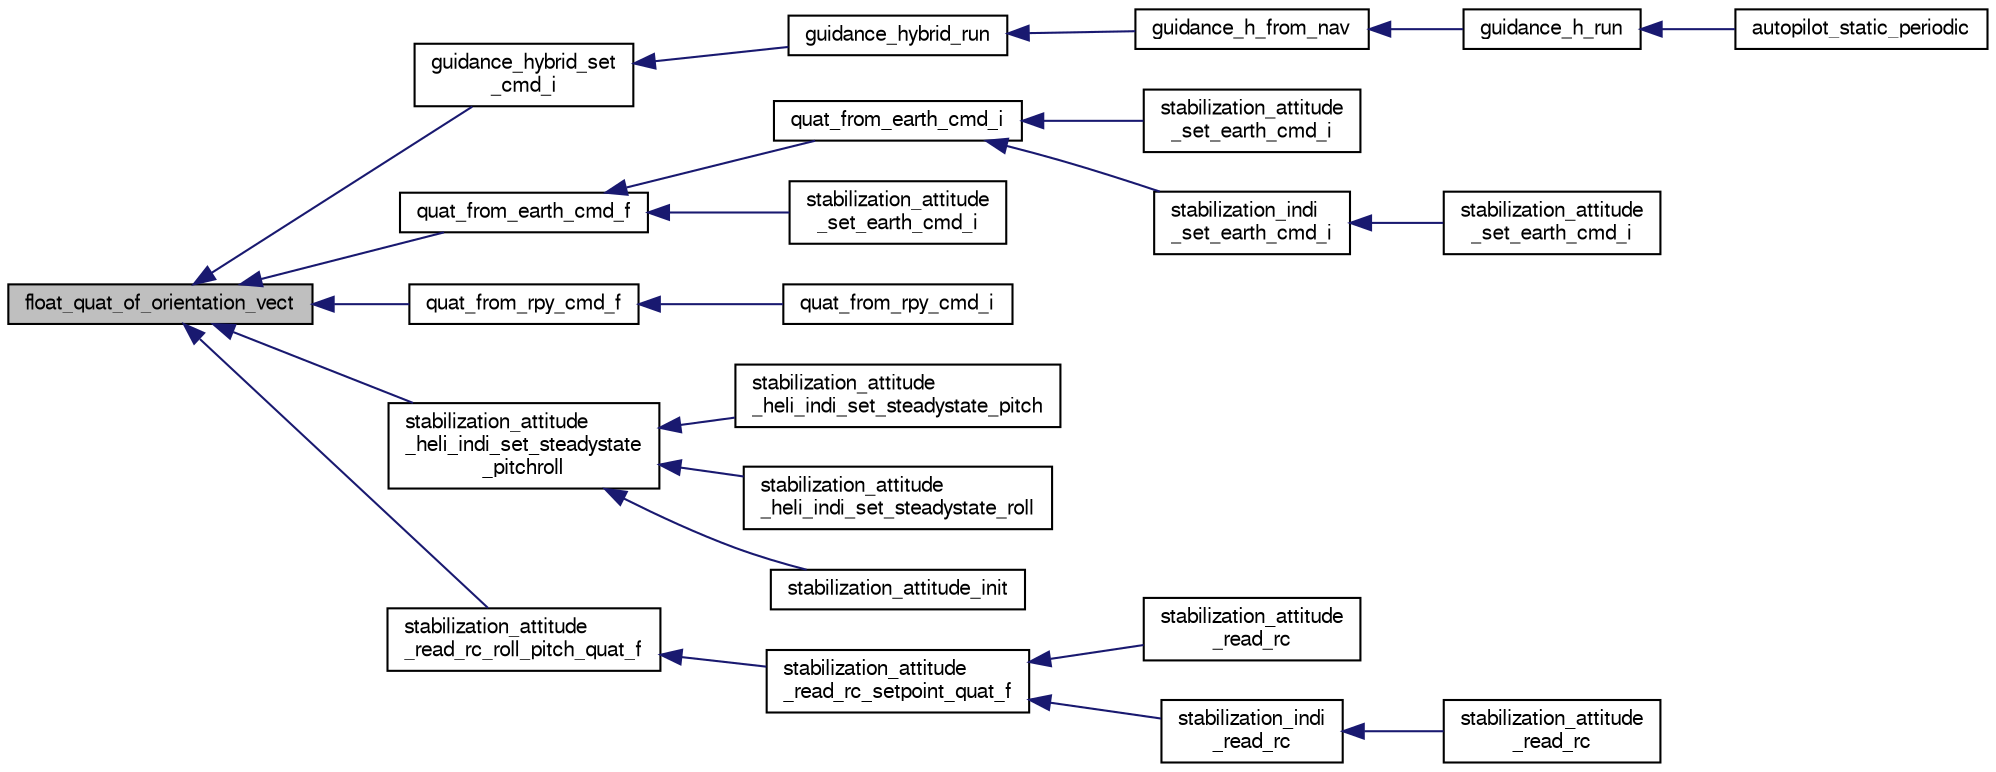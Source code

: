 digraph "float_quat_of_orientation_vect"
{
  edge [fontname="FreeSans",fontsize="10",labelfontname="FreeSans",labelfontsize="10"];
  node [fontname="FreeSans",fontsize="10",shape=record];
  rankdir="LR";
  Node1 [label="float_quat_of_orientation_vect",height=0.2,width=0.4,color="black", fillcolor="grey75", style="filled", fontcolor="black"];
  Node1 -> Node2 [dir="back",color="midnightblue",fontsize="10",style="solid",fontname="FreeSans"];
  Node2 [label="guidance_hybrid_set\l_cmd_i",height=0.2,width=0.4,color="black", fillcolor="white", style="filled",URL="$guidance__hybrid_8h.html#a1cfa8fe1e8d7d2711d02b071c4a24523",tooltip="Creates the attitude set-points from an orientation vector. "];
  Node2 -> Node3 [dir="back",color="midnightblue",fontsize="10",style="solid",fontname="FreeSans"];
  Node3 [label="guidance_hybrid_run",height=0.2,width=0.4,color="black", fillcolor="white", style="filled",URL="$guidance__hybrid_8h.html#aec05281e53f21c0519de91624cf65399",tooltip="Runs the Hybrid Guidance main functions. "];
  Node3 -> Node4 [dir="back",color="midnightblue",fontsize="10",style="solid",fontname="FreeSans"];
  Node4 [label="guidance_h_from_nav",height=0.2,width=0.4,color="black", fillcolor="white", style="filled",URL="$rotorcraft_2guidance_2guidance__h_8h.html#a609bdd40f9f6aeac4b4d493ffabd24d5",tooltip="Set horizontal guidance from NAV and run control loop. "];
  Node4 -> Node5 [dir="back",color="midnightblue",fontsize="10",style="solid",fontname="FreeSans"];
  Node5 [label="guidance_h_run",height=0.2,width=0.4,color="black", fillcolor="white", style="filled",URL="$rotorcraft_2guidance_2guidance__h_8h.html#afff2f6a359638c74d5d1051c3edfa554"];
  Node5 -> Node6 [dir="back",color="midnightblue",fontsize="10",style="solid",fontname="FreeSans"];
  Node6 [label="autopilot_static_periodic",height=0.2,width=0.4,color="black", fillcolor="white", style="filled",URL="$rotorcraft_2autopilot__static_8c.html#a81ff7c3a0611cb76bfbd35fc817070d6"];
  Node1 -> Node7 [dir="back",color="midnightblue",fontsize="10",style="solid",fontname="FreeSans"];
  Node7 [label="quat_from_earth_cmd_f",height=0.2,width=0.4,color="black", fillcolor="white", style="filled",URL="$stabilization__attitude__quat__transformations_8h.html#a875d6ee5cde39474c4ce13dd340cb262"];
  Node7 -> Node8 [dir="back",color="midnightblue",fontsize="10",style="solid",fontname="FreeSans"];
  Node8 [label="quat_from_earth_cmd_i",height=0.2,width=0.4,color="black", fillcolor="white", style="filled",URL="$stabilization__attitude__quat__transformations_8h.html#acfb3bfa8af4aebad848717cd26aa78ee"];
  Node8 -> Node9 [dir="back",color="midnightblue",fontsize="10",style="solid",fontname="FreeSans"];
  Node9 [label="stabilization_attitude\l_set_earth_cmd_i",height=0.2,width=0.4,color="black", fillcolor="white", style="filled",URL="$stabilization__attitude__heli__indi_8c.html#ada3ef183c206d08fd0a902adc118f542"];
  Node8 -> Node10 [dir="back",color="midnightblue",fontsize="10",style="solid",fontname="FreeSans"];
  Node10 [label="stabilization_indi\l_set_earth_cmd_i",height=0.2,width=0.4,color="black", fillcolor="white", style="filled",URL="$stabilization__indi__simple_8h.html#a487bd4ac66f844d9d1adfb696f950604",tooltip="Set attitude setpoint from command in earth axes. "];
  Node10 -> Node11 [dir="back",color="midnightblue",fontsize="10",style="solid",fontname="FreeSans"];
  Node11 [label="stabilization_attitude\l_set_earth_cmd_i",height=0.2,width=0.4,color="black", fillcolor="white", style="filled",URL="$stabilization__attitude__quat__indi_8c.html#ada3ef183c206d08fd0a902adc118f542"];
  Node7 -> Node12 [dir="back",color="midnightblue",fontsize="10",style="solid",fontname="FreeSans"];
  Node12 [label="stabilization_attitude\l_set_earth_cmd_i",height=0.2,width=0.4,color="black", fillcolor="white", style="filled",URL="$stabilization__attitude__quat__float_8c.html#ada3ef183c206d08fd0a902adc118f542"];
  Node1 -> Node13 [dir="back",color="midnightblue",fontsize="10",style="solid",fontname="FreeSans"];
  Node13 [label="quat_from_rpy_cmd_f",height=0.2,width=0.4,color="black", fillcolor="white", style="filled",URL="$stabilization__attitude__quat__transformations_8h.html#a10ec980ce6bc935ea53ec3bfca04fe3d"];
  Node13 -> Node14 [dir="back",color="midnightblue",fontsize="10",style="solid",fontname="FreeSans"];
  Node14 [label="quat_from_rpy_cmd_i",height=0.2,width=0.4,color="black", fillcolor="white", style="filled",URL="$stabilization__attitude__quat__transformations_8h.html#a781fdef7edec84ea09c1faf34d1316e8"];
  Node1 -> Node15 [dir="back",color="midnightblue",fontsize="10",style="solid",fontname="FreeSans"];
  Node15 [label="stabilization_attitude\l_heli_indi_set_steadystate\l_pitchroll",height=0.2,width=0.4,color="black", fillcolor="white", style="filled",URL="$stabilization__attitude__heli__indi_8h.html#a7e6a1b925bdb9ba1e48a46a642cc603e",tooltip="stabilization_attitude_heli_indi_set_steadystate_pitchroll "];
  Node15 -> Node16 [dir="back",color="midnightblue",fontsize="10",style="solid",fontname="FreeSans"];
  Node16 [label="stabilization_attitude\l_heli_indi_set_steadystate_pitch",height=0.2,width=0.4,color="black", fillcolor="white", style="filled",URL="$stabilization__attitude__heli__indi_8h.html#a3f6db3c7496be39d608c12bfd4770fa9",tooltip="stabilization_attitude_heli_indi_set_steadystate_pitch "];
  Node15 -> Node17 [dir="back",color="midnightblue",fontsize="10",style="solid",fontname="FreeSans"];
  Node17 [label="stabilization_attitude\l_heli_indi_set_steadystate_roll",height=0.2,width=0.4,color="black", fillcolor="white", style="filled",URL="$stabilization__attitude__heli__indi_8h.html#a233b33e7242fb862ab436131bb53d517",tooltip="stabilization_attitude_heli_indi_set_steadystate_roll "];
  Node15 -> Node18 [dir="back",color="midnightblue",fontsize="10",style="solid",fontname="FreeSans"];
  Node18 [label="stabilization_attitude_init",height=0.2,width=0.4,color="black", fillcolor="white", style="filled",URL="$stabilization__attitude__heli__indi_8c.html#a03d27593d891182c04fc5337766733d1",tooltip="stabilization_attitude_init "];
  Node1 -> Node19 [dir="back",color="midnightblue",fontsize="10",style="solid",fontname="FreeSans"];
  Node19 [label="stabilization_attitude\l_read_rc_roll_pitch_quat_f",height=0.2,width=0.4,color="black", fillcolor="white", style="filled",URL="$stabilization__attitude__rc__setpoint_8h.html#a1700308a4ecb46cc5ca8691e78ce69a3",tooltip="Read roll/pitch command from RC as quaternion. "];
  Node19 -> Node20 [dir="back",color="midnightblue",fontsize="10",style="solid",fontname="FreeSans"];
  Node20 [label="stabilization_attitude\l_read_rc_setpoint_quat_f",height=0.2,width=0.4,color="black", fillcolor="white", style="filled",URL="$stabilization__attitude__rc__setpoint_8h.html#a7e0d148d1e5210bb1b299163d77daa4a",tooltip="Read attitude setpoint from RC as quaternion Interprets the stick positions as axes. "];
  Node20 -> Node21 [dir="back",color="midnightblue",fontsize="10",style="solid",fontname="FreeSans"];
  Node21 [label="stabilization_attitude\l_read_rc",height=0.2,width=0.4,color="black", fillcolor="white", style="filled",URL="$stabilization__attitude__heli__indi_8c.html#ad17347abf36f7dfc4abb0218f10b5f09"];
  Node20 -> Node22 [dir="back",color="midnightblue",fontsize="10",style="solid",fontname="FreeSans"];
  Node22 [label="stabilization_indi\l_read_rc",height=0.2,width=0.4,color="black", fillcolor="white", style="filled",URL="$stabilization__indi__simple_8h.html#a12143cafcad8c2db6f07b2cc072851d5",tooltip="This function reads rc commands. "];
  Node22 -> Node23 [dir="back",color="midnightblue",fontsize="10",style="solid",fontname="FreeSans"];
  Node23 [label="stabilization_attitude\l_read_rc",height=0.2,width=0.4,color="black", fillcolor="white", style="filled",URL="$stabilization__attitude__quat__indi_8c.html#ad17347abf36f7dfc4abb0218f10b5f09"];
}
